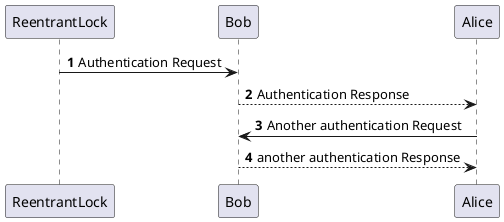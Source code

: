 @startuml
'https://plantuml.com/sequence-diagram

autonumber

ReentrantLock -> Bob: Authentication Request
Bob --> Alice: Authentication Response

Alice -> Bob: Another authentication Request
Alice <-- Bob: another authentication Response
@enduml